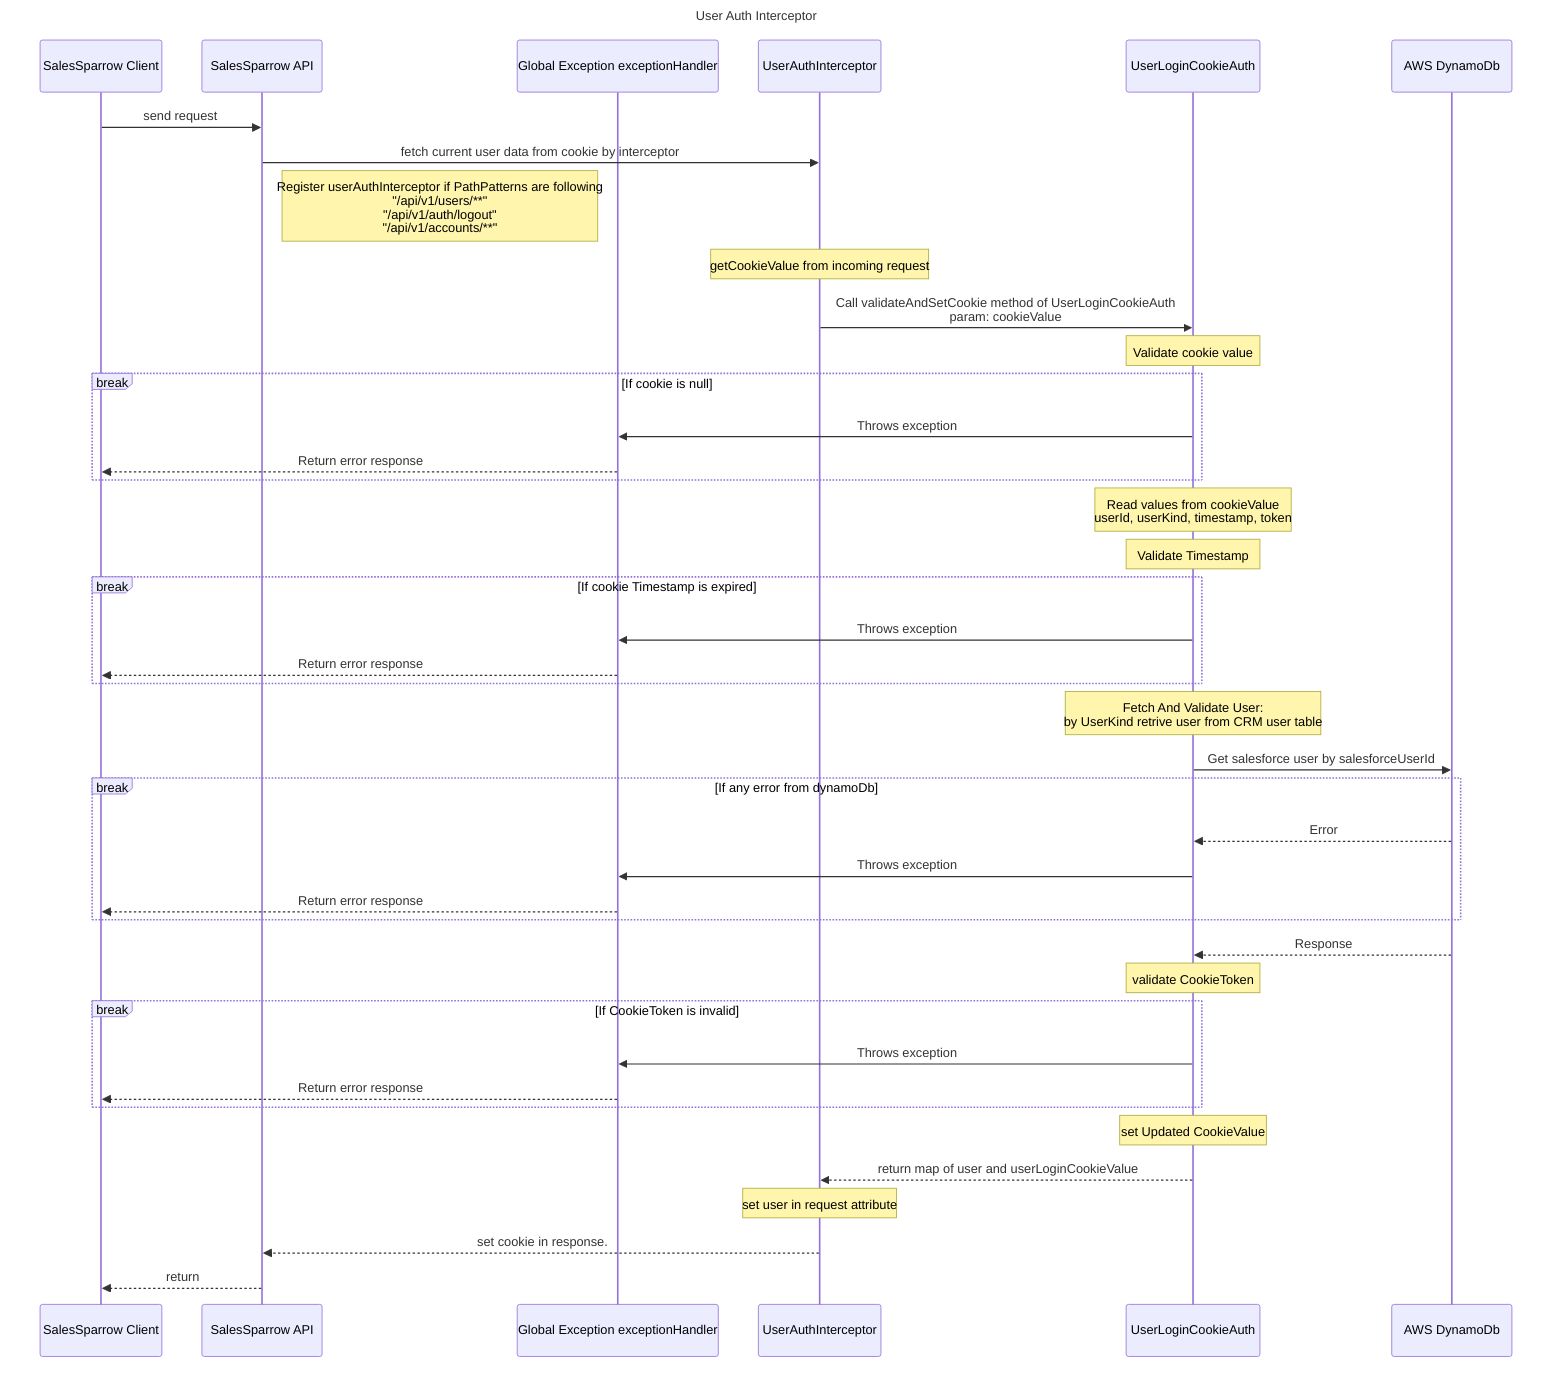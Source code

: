 sequenceDiagram
  title User Auth Interceptor
    participant ui as SalesSparrow Client
    participant api as SalesSparrow API
    participant exceptionHandler as Global Exception exceptionHandler
    participant interceptor as UserAuthInterceptor
    participant cookieauth as UserLoginCookieAuth
    participant dynamoDb as AWS DynamoDb

    ui->>api: send request

    api->>interceptor: fetch current user data from cookie by interceptor
    note right of api: Register userAuthInterceptor if PathPatterns are following<br>"/api/v1/users/**"<br>"/api/v1/auth/logout"<br>"/api/v1/accounts/**"

    note over interceptor: getCookieValue from incoming request

    interceptor->>cookieauth: Call validateAndSetCookie method of UserLoginCookieAuth<br>param: cookieValue

    note over cookieauth: Validate cookie value

    break If cookie is null 
        cookieauth->>exceptionHandler: Throws exception 
        exceptionHandler-->>ui: Return error response
    end

    note over cookieauth: Read values from cookieValue <br> userId, userKind, timestamp, token

    note over cookieauth: Validate Timestamp

    break If cookie Timestamp is expired 
        cookieauth->>exceptionHandler: Throws exception 
        exceptionHandler-->>ui: Return error response
    end

    note over cookieauth: Fetch And Validate User:<br>by UserKind retrive user from CRM user table
    cookieauth->>dynamoDb: Get salesforce user by salesforceUserId

    break If any error from dynamoDb
        dynamoDb -->> cookieauth: Error
        cookieauth ->> exceptionHandler: Throws exception 
        exceptionHandler-->>ui: Return error response
    end   
    dynamoDb -->> cookieauth: Response

    note over cookieauth: validate CookieToken

    break If CookieToken is invalid
        cookieauth->>exceptionHandler: Throws exception 
        exceptionHandler-->>ui: Return error response
    end

    note over cookieauth: set Updated CookieValue

    cookieauth-->>interceptor: return map of user and userLoginCookieValue
    
    note over interceptor: set user in request attribute

    interceptor-->>api: set cookie in response.

    api-->>ui: return